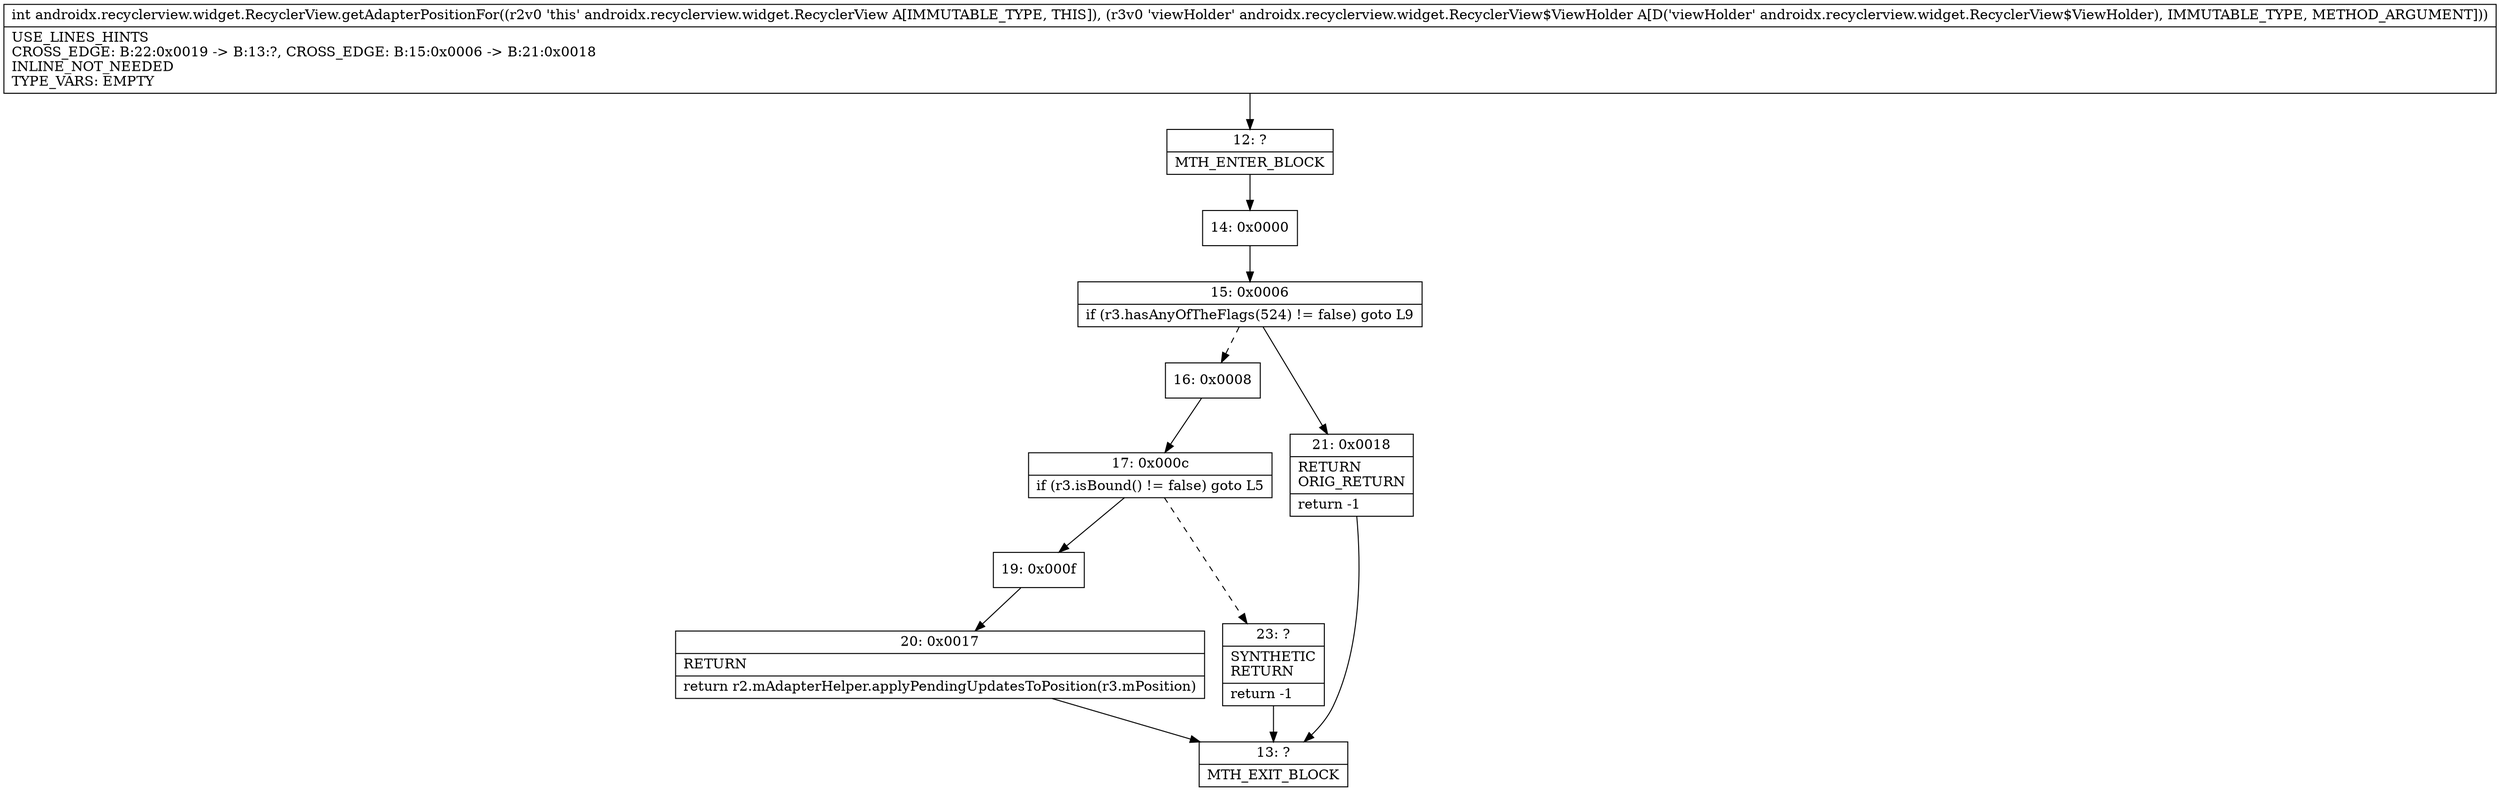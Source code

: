 digraph "CFG forandroidx.recyclerview.widget.RecyclerView.getAdapterPositionFor(Landroidx\/recyclerview\/widget\/RecyclerView$ViewHolder;)I" {
Node_12 [shape=record,label="{12\:\ ?|MTH_ENTER_BLOCK\l}"];
Node_14 [shape=record,label="{14\:\ 0x0000}"];
Node_15 [shape=record,label="{15\:\ 0x0006|if (r3.hasAnyOfTheFlags(524) != false) goto L9\l}"];
Node_16 [shape=record,label="{16\:\ 0x0008}"];
Node_17 [shape=record,label="{17\:\ 0x000c|if (r3.isBound() != false) goto L5\l}"];
Node_19 [shape=record,label="{19\:\ 0x000f}"];
Node_20 [shape=record,label="{20\:\ 0x0017|RETURN\l|return r2.mAdapterHelper.applyPendingUpdatesToPosition(r3.mPosition)\l}"];
Node_13 [shape=record,label="{13\:\ ?|MTH_EXIT_BLOCK\l}"];
Node_23 [shape=record,label="{23\:\ ?|SYNTHETIC\lRETURN\l|return \-1\l}"];
Node_21 [shape=record,label="{21\:\ 0x0018|RETURN\lORIG_RETURN\l|return \-1\l}"];
MethodNode[shape=record,label="{int androidx.recyclerview.widget.RecyclerView.getAdapterPositionFor((r2v0 'this' androidx.recyclerview.widget.RecyclerView A[IMMUTABLE_TYPE, THIS]), (r3v0 'viewHolder' androidx.recyclerview.widget.RecyclerView$ViewHolder A[D('viewHolder' androidx.recyclerview.widget.RecyclerView$ViewHolder), IMMUTABLE_TYPE, METHOD_ARGUMENT]))  | USE_LINES_HINTS\lCROSS_EDGE: B:22:0x0019 \-\> B:13:?, CROSS_EDGE: B:15:0x0006 \-\> B:21:0x0018\lINLINE_NOT_NEEDED\lTYPE_VARS: EMPTY\l}"];
MethodNode -> Node_12;Node_12 -> Node_14;
Node_14 -> Node_15;
Node_15 -> Node_16[style=dashed];
Node_15 -> Node_21;
Node_16 -> Node_17;
Node_17 -> Node_19;
Node_17 -> Node_23[style=dashed];
Node_19 -> Node_20;
Node_20 -> Node_13;
Node_23 -> Node_13;
Node_21 -> Node_13;
}

